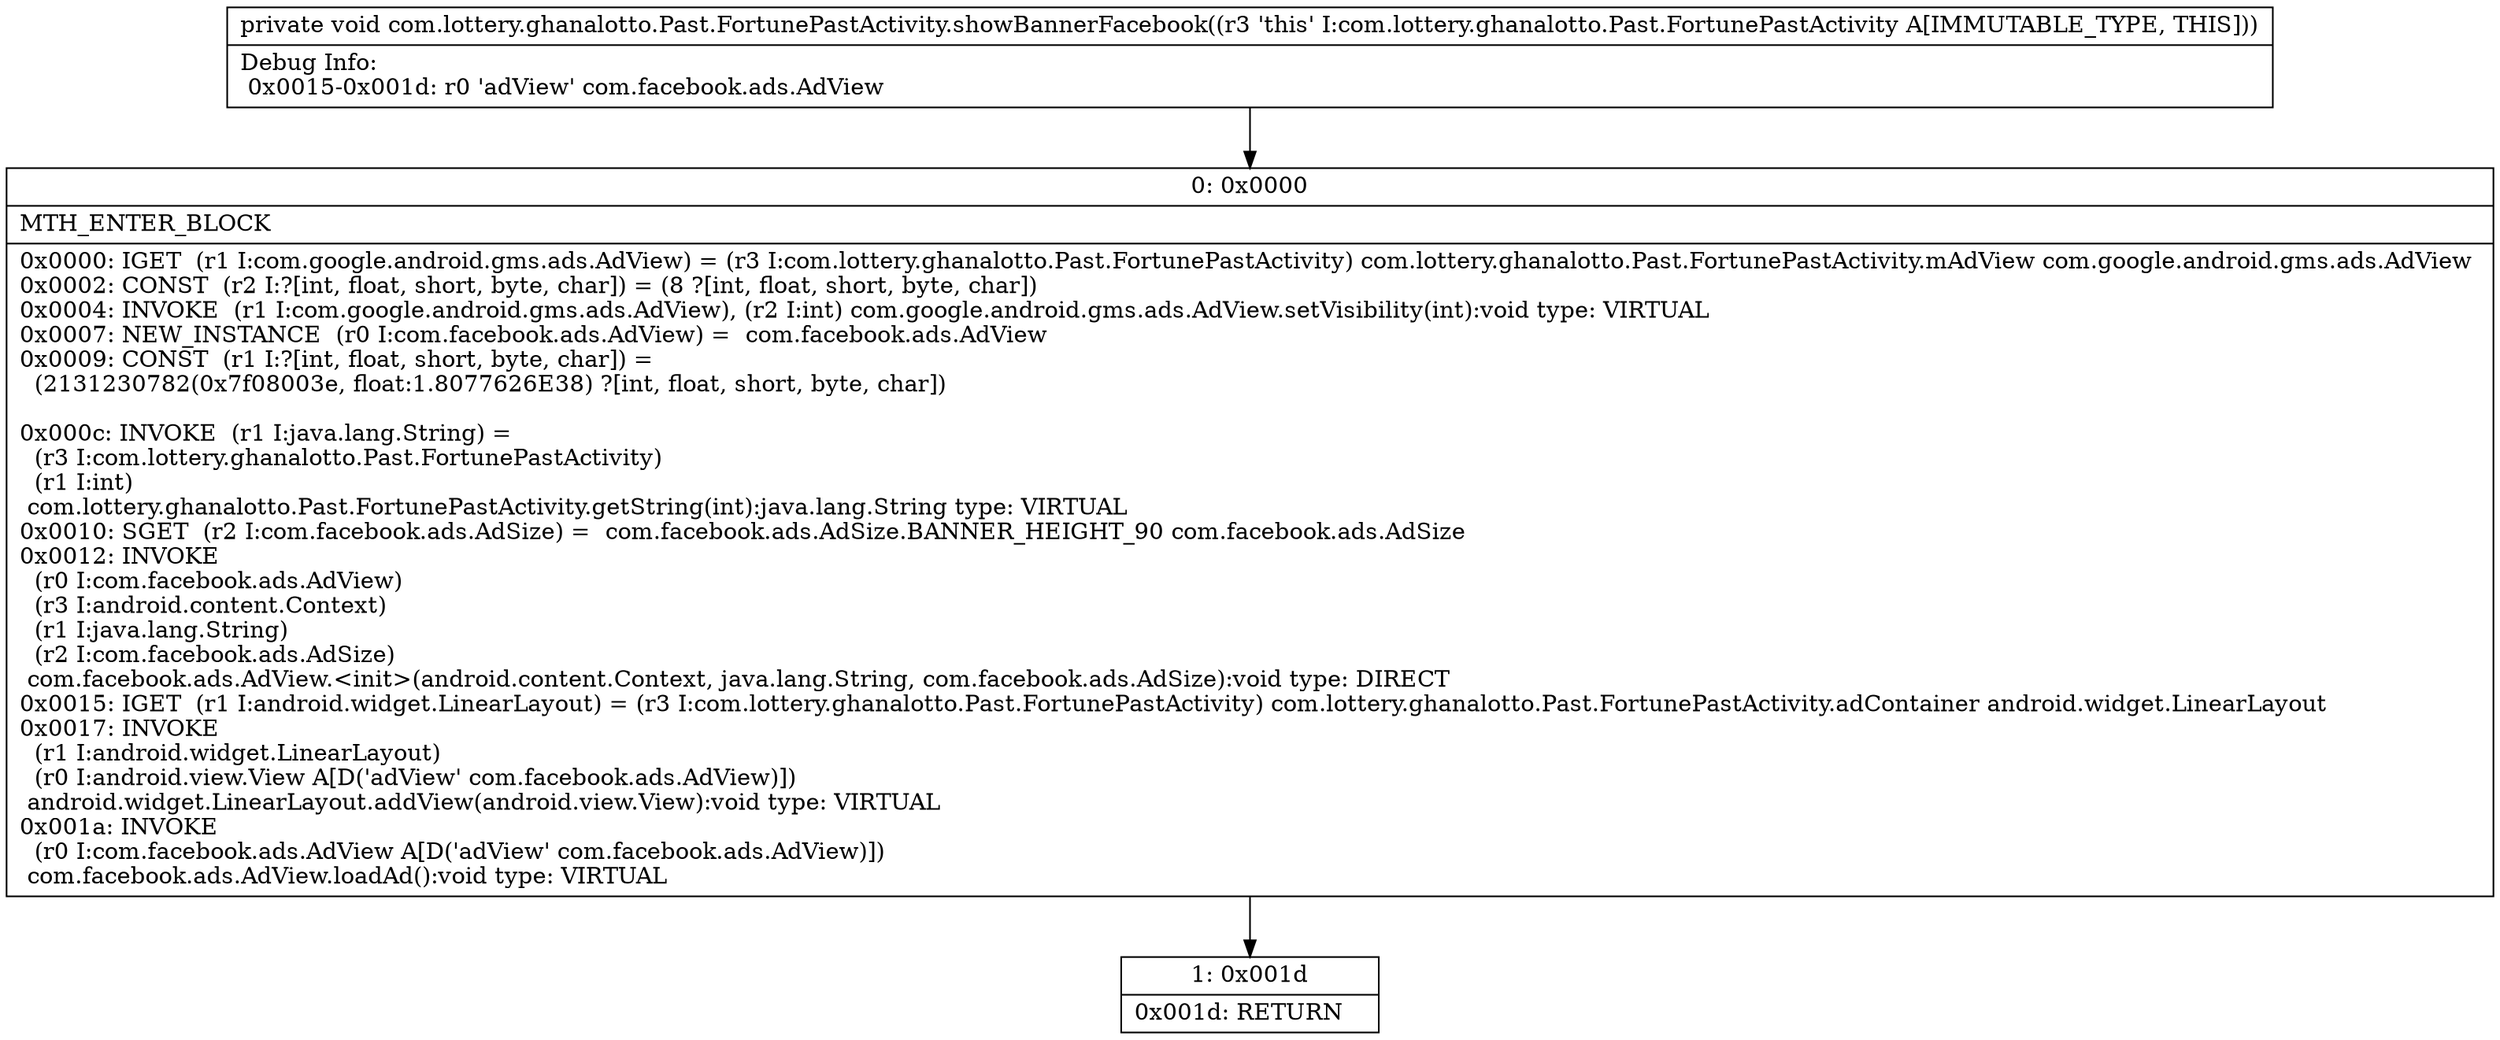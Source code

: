 digraph "CFG forcom.lottery.ghanalotto.Past.FortunePastActivity.showBannerFacebook()V" {
Node_0 [shape=record,label="{0\:\ 0x0000|MTH_ENTER_BLOCK\l|0x0000: IGET  (r1 I:com.google.android.gms.ads.AdView) = (r3 I:com.lottery.ghanalotto.Past.FortunePastActivity) com.lottery.ghanalotto.Past.FortunePastActivity.mAdView com.google.android.gms.ads.AdView \l0x0002: CONST  (r2 I:?[int, float, short, byte, char]) = (8 ?[int, float, short, byte, char]) \l0x0004: INVOKE  (r1 I:com.google.android.gms.ads.AdView), (r2 I:int) com.google.android.gms.ads.AdView.setVisibility(int):void type: VIRTUAL \l0x0007: NEW_INSTANCE  (r0 I:com.facebook.ads.AdView) =  com.facebook.ads.AdView \l0x0009: CONST  (r1 I:?[int, float, short, byte, char]) = \l  (2131230782(0x7f08003e, float:1.8077626E38) ?[int, float, short, byte, char])\l \l0x000c: INVOKE  (r1 I:java.lang.String) = \l  (r3 I:com.lottery.ghanalotto.Past.FortunePastActivity)\l  (r1 I:int)\l com.lottery.ghanalotto.Past.FortunePastActivity.getString(int):java.lang.String type: VIRTUAL \l0x0010: SGET  (r2 I:com.facebook.ads.AdSize) =  com.facebook.ads.AdSize.BANNER_HEIGHT_90 com.facebook.ads.AdSize \l0x0012: INVOKE  \l  (r0 I:com.facebook.ads.AdView)\l  (r3 I:android.content.Context)\l  (r1 I:java.lang.String)\l  (r2 I:com.facebook.ads.AdSize)\l com.facebook.ads.AdView.\<init\>(android.content.Context, java.lang.String, com.facebook.ads.AdSize):void type: DIRECT \l0x0015: IGET  (r1 I:android.widget.LinearLayout) = (r3 I:com.lottery.ghanalotto.Past.FortunePastActivity) com.lottery.ghanalotto.Past.FortunePastActivity.adContainer android.widget.LinearLayout \l0x0017: INVOKE  \l  (r1 I:android.widget.LinearLayout)\l  (r0 I:android.view.View A[D('adView' com.facebook.ads.AdView)])\l android.widget.LinearLayout.addView(android.view.View):void type: VIRTUAL \l0x001a: INVOKE  \l  (r0 I:com.facebook.ads.AdView A[D('adView' com.facebook.ads.AdView)])\l com.facebook.ads.AdView.loadAd():void type: VIRTUAL \l}"];
Node_1 [shape=record,label="{1\:\ 0x001d|0x001d: RETURN   \l}"];
MethodNode[shape=record,label="{private void com.lottery.ghanalotto.Past.FortunePastActivity.showBannerFacebook((r3 'this' I:com.lottery.ghanalotto.Past.FortunePastActivity A[IMMUTABLE_TYPE, THIS]))  | Debug Info:\l  0x0015\-0x001d: r0 'adView' com.facebook.ads.AdView\l}"];
MethodNode -> Node_0;
Node_0 -> Node_1;
}


